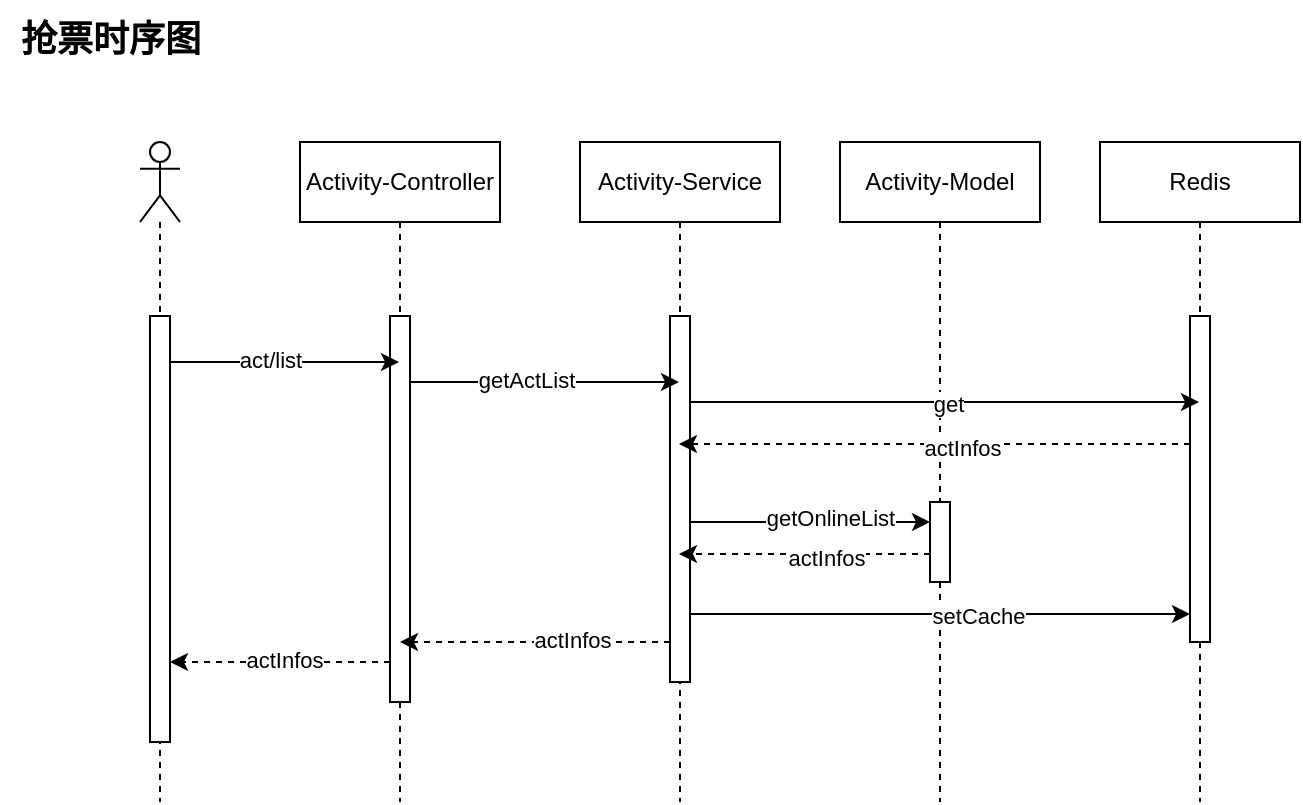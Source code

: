 <mxfile version="21.1.1" type="github">
  <diagram name="第 1 页" id="gNOwmbqEIS3cDF9Uk73I">
    <mxGraphModel dx="1207" dy="689" grid="1" gridSize="10" guides="1" tooltips="1" connect="1" arrows="1" fold="1" page="1" pageScale="1" pageWidth="1169" pageHeight="827" math="0" shadow="0">
      <root>
        <mxCell id="0" />
        <mxCell id="1" parent="0" />
        <mxCell id="vrwwcfRbmtW7SUmxtTt6-11" value="" style="shape=umlLifeline;perimeter=lifelinePerimeter;whiteSpace=wrap;html=1;container=1;dropTarget=0;collapsible=0;recursiveResize=0;outlineConnect=0;portConstraint=eastwest;newEdgeStyle={&quot;edgeStyle&quot;:&quot;elbowEdgeStyle&quot;,&quot;elbow&quot;:&quot;vertical&quot;,&quot;curved&quot;:0,&quot;rounded&quot;:0};participant=umlActor;" vertex="1" parent="1">
          <mxGeometry x="80" y="81" width="20" height="330" as="geometry" />
        </mxCell>
        <mxCell id="vrwwcfRbmtW7SUmxtTt6-9" value="" style="html=1;points=[];perimeter=orthogonalPerimeter;outlineConnect=0;targetShapes=umlLifeline;portConstraint=eastwest;newEdgeStyle={&quot;edgeStyle&quot;:&quot;elbowEdgeStyle&quot;,&quot;elbow&quot;:&quot;vertical&quot;,&quot;curved&quot;:0,&quot;rounded&quot;:0};" vertex="1" parent="vrwwcfRbmtW7SUmxtTt6-11">
          <mxGeometry x="5" y="87" width="10" height="213" as="geometry" />
        </mxCell>
        <mxCell id="vrwwcfRbmtW7SUmxtTt6-15" value="Activity-Controller" style="shape=umlLifeline;perimeter=lifelinePerimeter;whiteSpace=wrap;html=1;container=1;dropTarget=0;collapsible=0;recursiveResize=0;outlineConnect=0;portConstraint=eastwest;newEdgeStyle={&quot;edgeStyle&quot;:&quot;elbowEdgeStyle&quot;,&quot;elbow&quot;:&quot;vertical&quot;,&quot;curved&quot;:0,&quot;rounded&quot;:0};" vertex="1" parent="1">
          <mxGeometry x="160" y="81" width="100" height="330" as="geometry" />
        </mxCell>
        <mxCell id="vrwwcfRbmtW7SUmxtTt6-16" value="" style="html=1;points=[];perimeter=orthogonalPerimeter;outlineConnect=0;targetShapes=umlLifeline;portConstraint=eastwest;newEdgeStyle={&quot;edgeStyle&quot;:&quot;elbowEdgeStyle&quot;,&quot;elbow&quot;:&quot;vertical&quot;,&quot;curved&quot;:0,&quot;rounded&quot;:0};" vertex="1" parent="vrwwcfRbmtW7SUmxtTt6-15">
          <mxGeometry x="45" y="87" width="10" height="193" as="geometry" />
        </mxCell>
        <mxCell id="vrwwcfRbmtW7SUmxtTt6-23" style="edgeStyle=elbowEdgeStyle;rounded=0;orthogonalLoop=1;jettySize=auto;html=1;elbow=vertical;curved=0;" edge="1" parent="1" source="vrwwcfRbmtW7SUmxtTt6-9" target="vrwwcfRbmtW7SUmxtTt6-15">
          <mxGeometry relative="1" as="geometry">
            <Array as="points">
              <mxPoint x="130" y="191" />
            </Array>
          </mxGeometry>
        </mxCell>
        <mxCell id="vrwwcfRbmtW7SUmxtTt6-24" value="act/list&lt;br&gt;" style="edgeLabel;html=1;align=center;verticalAlign=middle;resizable=0;points=[];" vertex="1" connectable="0" parent="vrwwcfRbmtW7SUmxtTt6-23">
          <mxGeometry x="-0.127" y="1" relative="1" as="geometry">
            <mxPoint as="offset" />
          </mxGeometry>
        </mxCell>
        <mxCell id="vrwwcfRbmtW7SUmxtTt6-25" value="Activity-Service" style="shape=umlLifeline;perimeter=lifelinePerimeter;whiteSpace=wrap;html=1;container=1;dropTarget=0;collapsible=0;recursiveResize=0;outlineConnect=0;portConstraint=eastwest;newEdgeStyle={&quot;edgeStyle&quot;:&quot;elbowEdgeStyle&quot;,&quot;elbow&quot;:&quot;vertical&quot;,&quot;curved&quot;:0,&quot;rounded&quot;:0};" vertex="1" parent="1">
          <mxGeometry x="300" y="81" width="100" height="330" as="geometry" />
        </mxCell>
        <mxCell id="vrwwcfRbmtW7SUmxtTt6-26" value="" style="html=1;points=[];perimeter=orthogonalPerimeter;outlineConnect=0;targetShapes=umlLifeline;portConstraint=eastwest;newEdgeStyle={&quot;edgeStyle&quot;:&quot;elbowEdgeStyle&quot;,&quot;elbow&quot;:&quot;vertical&quot;,&quot;curved&quot;:0,&quot;rounded&quot;:0};" vertex="1" parent="vrwwcfRbmtW7SUmxtTt6-25">
          <mxGeometry x="45" y="87" width="10" height="183" as="geometry" />
        </mxCell>
        <mxCell id="vrwwcfRbmtW7SUmxtTt6-27" style="edgeStyle=elbowEdgeStyle;rounded=0;orthogonalLoop=1;jettySize=auto;html=1;elbow=vertical;curved=0;" edge="1" parent="1" source="vrwwcfRbmtW7SUmxtTt6-16" target="vrwwcfRbmtW7SUmxtTt6-25">
          <mxGeometry relative="1" as="geometry">
            <Array as="points">
              <mxPoint x="260" y="201" />
            </Array>
          </mxGeometry>
        </mxCell>
        <mxCell id="vrwwcfRbmtW7SUmxtTt6-28" value="getActList" style="edgeLabel;html=1;align=center;verticalAlign=middle;resizable=0;points=[];" vertex="1" connectable="0" parent="vrwwcfRbmtW7SUmxtTt6-27">
          <mxGeometry x="-0.138" y="1" relative="1" as="geometry">
            <mxPoint as="offset" />
          </mxGeometry>
        </mxCell>
        <mxCell id="vrwwcfRbmtW7SUmxtTt6-29" value="Activity-Model" style="shape=umlLifeline;perimeter=lifelinePerimeter;whiteSpace=wrap;html=1;container=1;dropTarget=0;collapsible=0;recursiveResize=0;outlineConnect=0;portConstraint=eastwest;newEdgeStyle={&quot;edgeStyle&quot;:&quot;elbowEdgeStyle&quot;,&quot;elbow&quot;:&quot;vertical&quot;,&quot;curved&quot;:0,&quot;rounded&quot;:0};" vertex="1" parent="1">
          <mxGeometry x="430" y="81" width="100" height="330" as="geometry" />
        </mxCell>
        <mxCell id="vrwwcfRbmtW7SUmxtTt6-30" value="" style="html=1;points=[];perimeter=orthogonalPerimeter;outlineConnect=0;targetShapes=umlLifeline;portConstraint=eastwest;newEdgeStyle={&quot;edgeStyle&quot;:&quot;elbowEdgeStyle&quot;,&quot;elbow&quot;:&quot;vertical&quot;,&quot;curved&quot;:0,&quot;rounded&quot;:0};" vertex="1" parent="vrwwcfRbmtW7SUmxtTt6-29">
          <mxGeometry x="45" y="180" width="10" height="40" as="geometry" />
        </mxCell>
        <mxCell id="vrwwcfRbmtW7SUmxtTt6-31" value="&lt;b&gt;&lt;font style=&quot;font-size: 18px;&quot;&gt;抢票时序图&lt;/font&gt;&lt;/b&gt;" style="text;html=1;align=center;verticalAlign=middle;resizable=0;points=[];autosize=1;strokeColor=none;fillColor=none;" vertex="1" parent="1">
          <mxGeometry x="10" y="10" width="110" height="40" as="geometry" />
        </mxCell>
        <mxCell id="vrwwcfRbmtW7SUmxtTt6-32" value="Redis" style="shape=umlLifeline;perimeter=lifelinePerimeter;whiteSpace=wrap;html=1;container=1;dropTarget=0;collapsible=0;recursiveResize=0;outlineConnect=0;portConstraint=eastwest;newEdgeStyle={&quot;edgeStyle&quot;:&quot;elbowEdgeStyle&quot;,&quot;elbow&quot;:&quot;vertical&quot;,&quot;curved&quot;:0,&quot;rounded&quot;:0};" vertex="1" parent="1">
          <mxGeometry x="560" y="81" width="100" height="330" as="geometry" />
        </mxCell>
        <mxCell id="vrwwcfRbmtW7SUmxtTt6-33" value="" style="html=1;points=[];perimeter=orthogonalPerimeter;outlineConnect=0;targetShapes=umlLifeline;portConstraint=eastwest;newEdgeStyle={&quot;edgeStyle&quot;:&quot;elbowEdgeStyle&quot;,&quot;elbow&quot;:&quot;vertical&quot;,&quot;curved&quot;:0,&quot;rounded&quot;:0};" vertex="1" parent="vrwwcfRbmtW7SUmxtTt6-32">
          <mxGeometry x="45" y="87" width="10" height="163" as="geometry" />
        </mxCell>
        <mxCell id="vrwwcfRbmtW7SUmxtTt6-34" style="edgeStyle=elbowEdgeStyle;rounded=0;orthogonalLoop=1;jettySize=auto;html=1;elbow=vertical;curved=0;" edge="1" parent="1" source="vrwwcfRbmtW7SUmxtTt6-26" target="vrwwcfRbmtW7SUmxtTt6-32">
          <mxGeometry relative="1" as="geometry">
            <Array as="points">
              <mxPoint x="458" y="211" />
            </Array>
          </mxGeometry>
        </mxCell>
        <mxCell id="vrwwcfRbmtW7SUmxtTt6-35" value="get&lt;br&gt;" style="edgeLabel;html=1;align=center;verticalAlign=middle;resizable=0;points=[];" vertex="1" connectable="0" parent="vrwwcfRbmtW7SUmxtTt6-34">
          <mxGeometry x="0.014" relative="1" as="geometry">
            <mxPoint y="1" as="offset" />
          </mxGeometry>
        </mxCell>
        <mxCell id="vrwwcfRbmtW7SUmxtTt6-36" style="edgeStyle=elbowEdgeStyle;rounded=0;orthogonalLoop=1;jettySize=auto;html=1;elbow=vertical;curved=0;dashed=1;" edge="1" parent="1">
          <mxGeometry relative="1" as="geometry">
            <mxPoint x="605" y="232" as="sourcePoint" />
            <mxPoint x="349.5" y="232" as="targetPoint" />
          </mxGeometry>
        </mxCell>
        <mxCell id="vrwwcfRbmtW7SUmxtTt6-37" value="actInfos" style="edgeLabel;html=1;align=center;verticalAlign=middle;resizable=0;points=[];" vertex="1" connectable="0" parent="vrwwcfRbmtW7SUmxtTt6-36">
          <mxGeometry x="-0.108" y="2" relative="1" as="geometry">
            <mxPoint as="offset" />
          </mxGeometry>
        </mxCell>
        <mxCell id="vrwwcfRbmtW7SUmxtTt6-38" style="edgeStyle=elbowEdgeStyle;rounded=0;orthogonalLoop=1;jettySize=auto;html=1;elbow=vertical;curved=0;" edge="1" parent="1" source="vrwwcfRbmtW7SUmxtTt6-26" target="vrwwcfRbmtW7SUmxtTt6-30">
          <mxGeometry relative="1" as="geometry">
            <Array as="points">
              <mxPoint x="410" y="271" />
            </Array>
          </mxGeometry>
        </mxCell>
        <mxCell id="vrwwcfRbmtW7SUmxtTt6-39" value="getOnlineList" style="edgeLabel;html=1;align=center;verticalAlign=middle;resizable=0;points=[];" vertex="1" connectable="0" parent="vrwwcfRbmtW7SUmxtTt6-38">
          <mxGeometry x="0.167" y="2" relative="1" as="geometry">
            <mxPoint as="offset" />
          </mxGeometry>
        </mxCell>
        <mxCell id="vrwwcfRbmtW7SUmxtTt6-40" style="edgeStyle=elbowEdgeStyle;rounded=0;orthogonalLoop=1;jettySize=auto;html=1;elbow=horizontal;curved=0;dashed=1;" edge="1" parent="1">
          <mxGeometry relative="1" as="geometry">
            <mxPoint x="475" y="287" as="sourcePoint" />
            <mxPoint x="349.5" y="287" as="targetPoint" />
          </mxGeometry>
        </mxCell>
        <mxCell id="vrwwcfRbmtW7SUmxtTt6-44" value="actInfos" style="edgeLabel;html=1;align=center;verticalAlign=middle;resizable=0;points=[];" vertex="1" connectable="0" parent="vrwwcfRbmtW7SUmxtTt6-40">
          <mxGeometry x="-0.171" y="2" relative="1" as="geometry">
            <mxPoint as="offset" />
          </mxGeometry>
        </mxCell>
        <mxCell id="vrwwcfRbmtW7SUmxtTt6-42" style="edgeStyle=elbowEdgeStyle;rounded=0;orthogonalLoop=1;jettySize=auto;html=1;elbow=vertical;curved=0;" edge="1" parent="1">
          <mxGeometry relative="1" as="geometry">
            <mxPoint x="355" y="317" as="sourcePoint" />
            <mxPoint x="605" y="317" as="targetPoint" />
            <Array as="points">
              <mxPoint x="480" y="317" />
            </Array>
          </mxGeometry>
        </mxCell>
        <mxCell id="vrwwcfRbmtW7SUmxtTt6-43" value="setCache" style="edgeLabel;html=1;align=center;verticalAlign=middle;resizable=0;points=[];" vertex="1" connectable="0" parent="vrwwcfRbmtW7SUmxtTt6-42">
          <mxGeometry x="0.152" y="-1" relative="1" as="geometry">
            <mxPoint as="offset" />
          </mxGeometry>
        </mxCell>
        <mxCell id="vrwwcfRbmtW7SUmxtTt6-46" style="edgeStyle=elbowEdgeStyle;rounded=0;orthogonalLoop=1;jettySize=auto;html=1;elbow=vertical;curved=0;dashed=1;" edge="1" parent="1" source="vrwwcfRbmtW7SUmxtTt6-26" target="vrwwcfRbmtW7SUmxtTt6-15">
          <mxGeometry relative="1" as="geometry">
            <Array as="points">
              <mxPoint x="280" y="331" />
            </Array>
          </mxGeometry>
        </mxCell>
        <mxCell id="vrwwcfRbmtW7SUmxtTt6-47" value="actInfos" style="edgeLabel;html=1;align=center;verticalAlign=middle;resizable=0;points=[];" vertex="1" connectable="0" parent="vrwwcfRbmtW7SUmxtTt6-46">
          <mxGeometry x="-0.277" y="-1" relative="1" as="geometry">
            <mxPoint as="offset" />
          </mxGeometry>
        </mxCell>
        <mxCell id="vrwwcfRbmtW7SUmxtTt6-48" style="edgeStyle=elbowEdgeStyle;rounded=0;orthogonalLoop=1;jettySize=auto;html=1;elbow=vertical;curved=0;dashed=1;" edge="1" parent="1" source="vrwwcfRbmtW7SUmxtTt6-16" target="vrwwcfRbmtW7SUmxtTt6-9">
          <mxGeometry relative="1" as="geometry">
            <Array as="points">
              <mxPoint x="140" y="341" />
            </Array>
          </mxGeometry>
        </mxCell>
        <mxCell id="vrwwcfRbmtW7SUmxtTt6-49" value="actInfos" style="edgeLabel;html=1;align=center;verticalAlign=middle;resizable=0;points=[];" vertex="1" connectable="0" parent="vrwwcfRbmtW7SUmxtTt6-48">
          <mxGeometry x="-0.036" y="-1" relative="1" as="geometry">
            <mxPoint as="offset" />
          </mxGeometry>
        </mxCell>
      </root>
    </mxGraphModel>
  </diagram>
</mxfile>
